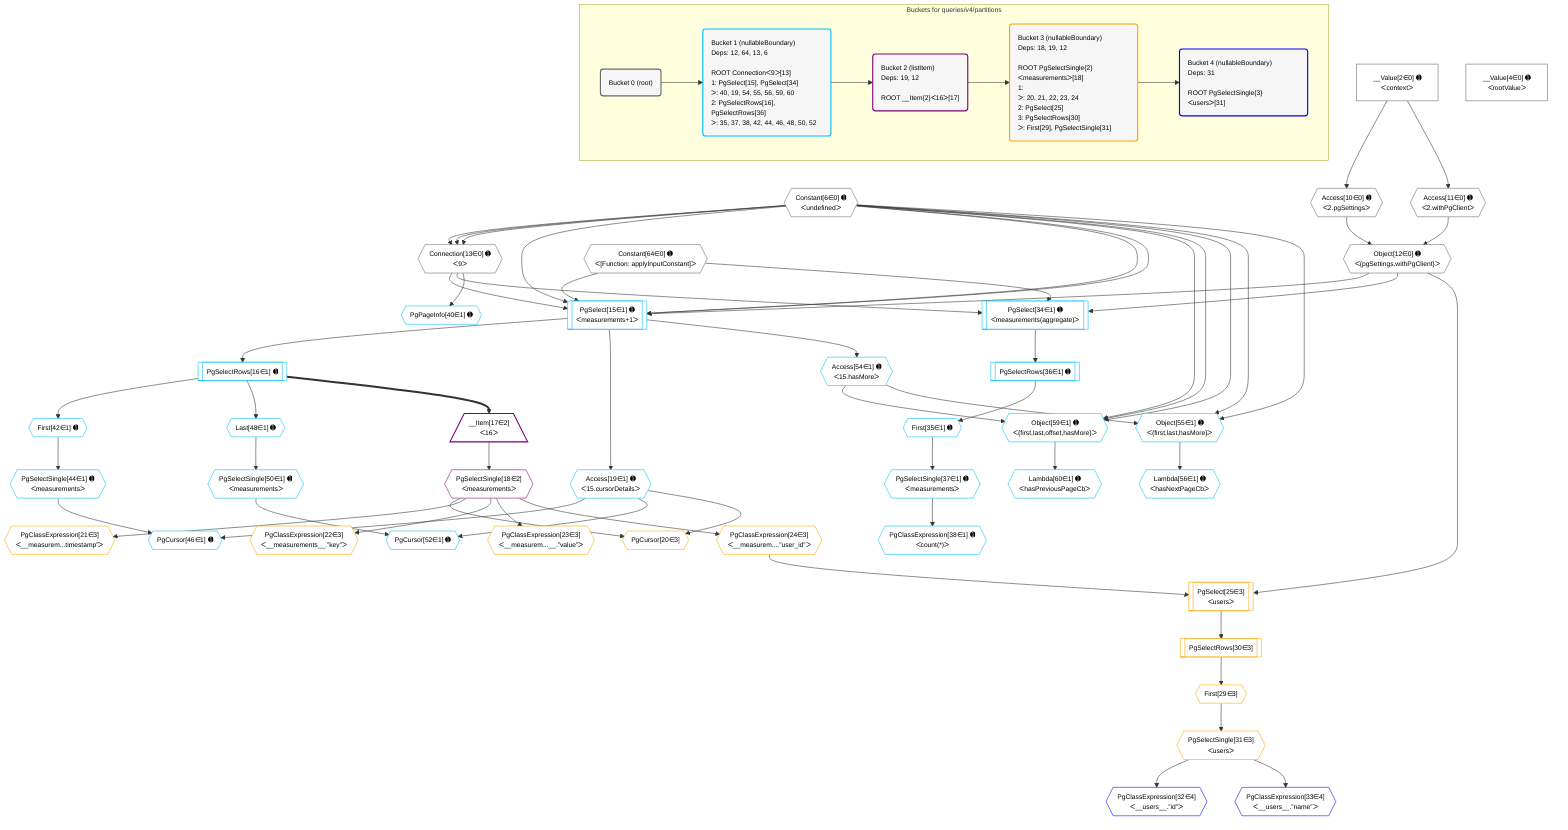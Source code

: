 %%{init: {'themeVariables': { 'fontSize': '12px'}}}%%
graph TD
    classDef path fill:#eee,stroke:#000,color:#000
    classDef plan fill:#fff,stroke-width:1px,color:#000
    classDef itemplan fill:#fff,stroke-width:2px,color:#000
    classDef unbatchedplan fill:#dff,stroke-width:1px,color:#000
    classDef sideeffectplan fill:#fcc,stroke-width:2px,color:#000
    classDef bucket fill:#f6f6f6,color:#000,stroke-width:2px,text-align:left


    %% plan dependencies
    Connection13{{"Connection[13∈0] ➊<br />ᐸ9ᐳ"}}:::plan
    Constant6{{"Constant[6∈0] ➊<br />ᐸundefinedᐳ"}}:::plan
    Constant6 & Constant6 & Constant6 --> Connection13
    Object12{{"Object[12∈0] ➊<br />ᐸ{pgSettings,withPgClient}ᐳ"}}:::plan
    Access10{{"Access[10∈0] ➊<br />ᐸ2.pgSettingsᐳ"}}:::plan
    Access11{{"Access[11∈0] ➊<br />ᐸ2.withPgClientᐳ"}}:::plan
    Access10 & Access11 --> Object12
    __Value2["__Value[2∈0] ➊<br />ᐸcontextᐳ"]:::plan
    __Value2 --> Access10
    __Value2 --> Access11
    __Value4["__Value[4∈0] ➊<br />ᐸrootValueᐳ"]:::plan
    Constant64{{"Constant[64∈0] ➊<br />ᐸ[Function: applyInputConstant]ᐳ"}}:::plan
    PgSelect15[["PgSelect[15∈1] ➊<br />ᐸmeasurements+1ᐳ"]]:::plan
    Object12 & Constant64 & Connection13 & Constant6 & Constant6 & Constant6 --> PgSelect15
    Object59{{"Object[59∈1] ➊<br />ᐸ{first,last,offset,hasMore}ᐳ"}}:::plan
    Access54{{"Access[54∈1] ➊<br />ᐸ15.hasMoreᐳ"}}:::plan
    Constant6 & Constant6 & Constant6 & Access54 --> Object59
    PgSelect34[["PgSelect[34∈1] ➊<br />ᐸmeasurements(aggregate)ᐳ"]]:::plan
    Object12 & Constant64 & Connection13 --> PgSelect34
    Object55{{"Object[55∈1] ➊<br />ᐸ{first,last,hasMore}ᐳ"}}:::plan
    Constant6 & Constant6 & Access54 --> Object55
    PgCursor46{{"PgCursor[46∈1] ➊"}}:::plan
    PgSelectSingle44{{"PgSelectSingle[44∈1] ➊<br />ᐸmeasurementsᐳ"}}:::plan
    Access19{{"Access[19∈1] ➊<br />ᐸ15.cursorDetailsᐳ"}}:::plan
    PgSelectSingle44 & Access19 --> PgCursor46
    PgCursor52{{"PgCursor[52∈1] ➊"}}:::plan
    PgSelectSingle50{{"PgSelectSingle[50∈1] ➊<br />ᐸmeasurementsᐳ"}}:::plan
    PgSelectSingle50 & Access19 --> PgCursor52
    PgSelectRows16[["PgSelectRows[16∈1] ➊"]]:::plan
    PgSelect15 --> PgSelectRows16
    PgSelect15 --> Access19
    First35{{"First[35∈1] ➊"}}:::plan
    PgSelectRows36[["PgSelectRows[36∈1] ➊"]]:::plan
    PgSelectRows36 --> First35
    PgSelect34 --> PgSelectRows36
    PgSelectSingle37{{"PgSelectSingle[37∈1] ➊<br />ᐸmeasurementsᐳ"}}:::plan
    First35 --> PgSelectSingle37
    PgClassExpression38{{"PgClassExpression[38∈1] ➊<br />ᐸcount(*)ᐳ"}}:::plan
    PgSelectSingle37 --> PgClassExpression38
    PgPageInfo40{{"PgPageInfo[40∈1] ➊"}}:::plan
    Connection13 --> PgPageInfo40
    First42{{"First[42∈1] ➊"}}:::plan
    PgSelectRows16 --> First42
    First42 --> PgSelectSingle44
    Last48{{"Last[48∈1] ➊"}}:::plan
    PgSelectRows16 --> Last48
    Last48 --> PgSelectSingle50
    PgSelect15 --> Access54
    Lambda56{{"Lambda[56∈1] ➊<br />ᐸhasNextPageCbᐳ"}}:::plan
    Object55 --> Lambda56
    Lambda60{{"Lambda[60∈1] ➊<br />ᐸhasPreviousPageCbᐳ"}}:::plan
    Object59 --> Lambda60
    __Item17[/"__Item[17∈2]<br />ᐸ16ᐳ"\]:::itemplan
    PgSelectRows16 ==> __Item17
    PgSelectSingle18{{"PgSelectSingle[18∈2]<br />ᐸmeasurementsᐳ"}}:::plan
    __Item17 --> PgSelectSingle18
    PgCursor20{{"PgCursor[20∈3]"}}:::plan
    PgSelectSingle18 & Access19 --> PgCursor20
    PgSelect25[["PgSelect[25∈3]<br />ᐸusersᐳ"]]:::plan
    PgClassExpression24{{"PgClassExpression[24∈3]<br />ᐸ__measurem....”user_id”ᐳ"}}:::plan
    Object12 & PgClassExpression24 --> PgSelect25
    PgClassExpression21{{"PgClassExpression[21∈3]<br />ᐸ__measurem...timestamp”ᐳ"}}:::plan
    PgSelectSingle18 --> PgClassExpression21
    PgClassExpression22{{"PgClassExpression[22∈3]<br />ᐸ__measurements__.”key”ᐳ"}}:::plan
    PgSelectSingle18 --> PgClassExpression22
    PgClassExpression23{{"PgClassExpression[23∈3]<br />ᐸ__measurem...__.”value”ᐳ"}}:::plan
    PgSelectSingle18 --> PgClassExpression23
    PgSelectSingle18 --> PgClassExpression24
    First29{{"First[29∈3]"}}:::plan
    PgSelectRows30[["PgSelectRows[30∈3]"]]:::plan
    PgSelectRows30 --> First29
    PgSelect25 --> PgSelectRows30
    PgSelectSingle31{{"PgSelectSingle[31∈3]<br />ᐸusersᐳ"}}:::plan
    First29 --> PgSelectSingle31
    PgClassExpression32{{"PgClassExpression[32∈4]<br />ᐸ__users__.”id”ᐳ"}}:::plan
    PgSelectSingle31 --> PgClassExpression32
    PgClassExpression33{{"PgClassExpression[33∈4]<br />ᐸ__users__.”name”ᐳ"}}:::plan
    PgSelectSingle31 --> PgClassExpression33

    %% define steps

    subgraph "Buckets for queries/v4/partitions"
    Bucket0("Bucket 0 (root)"):::bucket
    classDef bucket0 stroke:#696969
    class Bucket0,__Value2,__Value4,Constant6,Access10,Access11,Object12,Connection13,Constant64 bucket0
    Bucket1("Bucket 1 (nullableBoundary)<br />Deps: 12, 64, 13, 6<br /><br />ROOT Connectionᐸ9ᐳ[13]<br />1: PgSelect[15], PgSelect[34]<br />ᐳ: 40, 19, 54, 55, 56, 59, 60<br />2: PgSelectRows[16], PgSelectRows[36]<br />ᐳ: 35, 37, 38, 42, 44, 46, 48, 50, 52"):::bucket
    classDef bucket1 stroke:#00bfff
    class Bucket1,PgSelect15,PgSelectRows16,Access19,PgSelect34,First35,PgSelectRows36,PgSelectSingle37,PgClassExpression38,PgPageInfo40,First42,PgSelectSingle44,PgCursor46,Last48,PgSelectSingle50,PgCursor52,Access54,Object55,Lambda56,Object59,Lambda60 bucket1
    Bucket2("Bucket 2 (listItem)<br />Deps: 19, 12<br /><br />ROOT __Item{2}ᐸ16ᐳ[17]"):::bucket
    classDef bucket2 stroke:#7f007f
    class Bucket2,__Item17,PgSelectSingle18 bucket2
    Bucket3("Bucket 3 (nullableBoundary)<br />Deps: 18, 19, 12<br /><br />ROOT PgSelectSingle{2}ᐸmeasurementsᐳ[18]<br />1: <br />ᐳ: 20, 21, 22, 23, 24<br />2: PgSelect[25]<br />3: PgSelectRows[30]<br />ᐳ: First[29], PgSelectSingle[31]"):::bucket
    classDef bucket3 stroke:#ffa500
    class Bucket3,PgCursor20,PgClassExpression21,PgClassExpression22,PgClassExpression23,PgClassExpression24,PgSelect25,First29,PgSelectRows30,PgSelectSingle31 bucket3
    Bucket4("Bucket 4 (nullableBoundary)<br />Deps: 31<br /><br />ROOT PgSelectSingle{3}ᐸusersᐳ[31]"):::bucket
    classDef bucket4 stroke:#0000ff
    class Bucket4,PgClassExpression32,PgClassExpression33 bucket4
    Bucket0 --> Bucket1
    Bucket1 --> Bucket2
    Bucket2 --> Bucket3
    Bucket3 --> Bucket4
    end